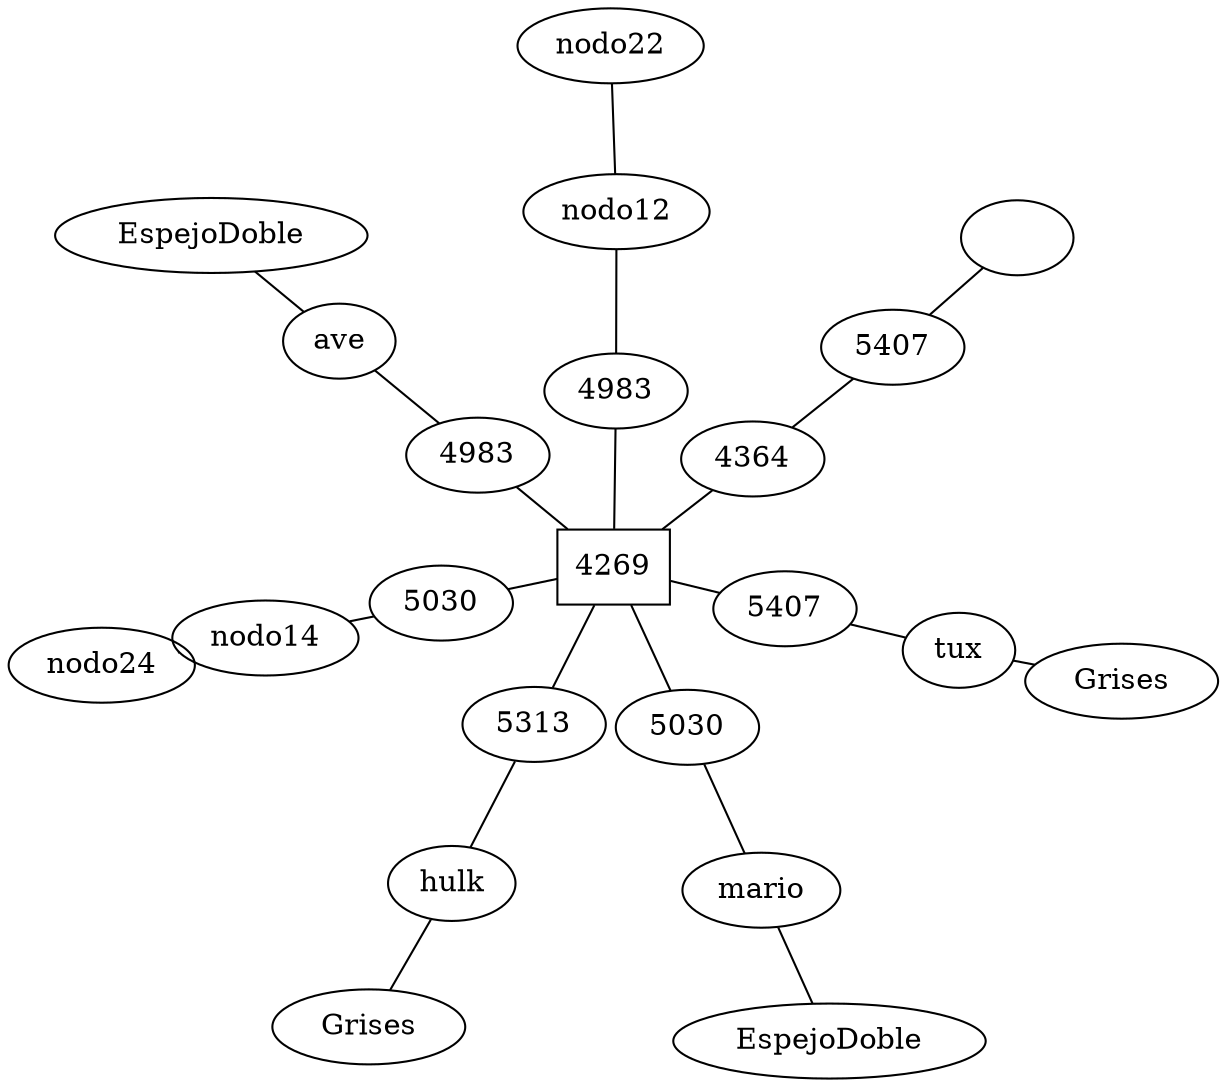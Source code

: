 graph grafoDirigido{ 
 rankdir=LR; 
 node [shape=box]; layout=neato; 
 nodo00[label="4269"]; 
node [shape = ellipse]; 
nodo01[label="4983" ]; 
nodo11[label="ave" ]; 
nodo21[label=" EspejoDoble " ]; 
nodo02[label="4983" ]; 
nodo03[label="5030" ]; 
nodo13[label="mario" ]; 
nodo23[label=" EspejoDoble " ]; 
nodo04[label="5030" ]; 
nodo05[label="5313" ]; 
nodo15[label="hulk" ]; 
nodo25[label=" Grises " ]; 
nodo06[label="4364" ]; 
nodo16[label="5407" ]; 
nodo26[label="" ]; 
nodo07[label="5407" ]; 
nodo17[label="tux" ]; 
nodo27[label=" Grises " ]; 
nodo00 -- nodo01 -- nodo11 -- nodo21[len=1.00]; 
nodo00 -- nodo02 -- nodo12 -- nodo22[len=1.00]; 
nodo00 -- nodo03 -- nodo13 -- nodo23[len=1.00]; 
nodo00 -- nodo04 -- nodo14 -- nodo24[len=1.00]; 
nodo00 -- nodo05 -- nodo15 -- nodo25[len=1.00]; 
nodo00 -- nodo06 -- nodo16 -- nodo26[len=1.00]; 
nodo00 -- nodo07 -- nodo17 -- nodo27[len=1.00]; 

}
